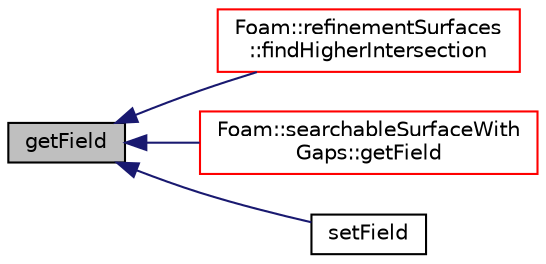 digraph "getField"
{
  bgcolor="transparent";
  edge [fontname="Helvetica",fontsize="10",labelfontname="Helvetica",labelfontsize="10"];
  node [fontname="Helvetica",fontsize="10",shape=record];
  rankdir="LR";
  Node1 [label="getField",height=0.2,width=0.4,color="black", fillcolor="grey75", style="filled", fontcolor="black"];
  Node1 -> Node2 [dir="back",color="midnightblue",fontsize="10",style="solid",fontname="Helvetica"];
  Node2 [label="Foam::refinementSurfaces\l::findHigherIntersection",height=0.2,width=0.4,color="red",URL="$a02163.html#a8815ba0055085e9e59336f8acd12fcca",tooltip="Find intersection of edge. Return -1 or first surface. "];
  Node1 -> Node3 [dir="back",color="midnightblue",fontsize="10",style="solid",fontname="Helvetica"];
  Node3 [label="Foam::searchableSurfaceWith\lGaps::getField",height=0.2,width=0.4,color="red",URL="$a02332.html#a48c9e4c30ad88d9a60af2b9cff047a3a",tooltip="WIP. From a set of hits (points and. "];
  Node1 -> Node4 [dir="back",color="midnightblue",fontsize="10",style="solid",fontname="Helvetica"];
  Node4 [label="setField",height=0.2,width=0.4,color="black",URL="$a02324.html#a51d4c03021fdfbbf945ae029ad7a6aed",tooltip="WIP. Store element-wise field. "];
}
